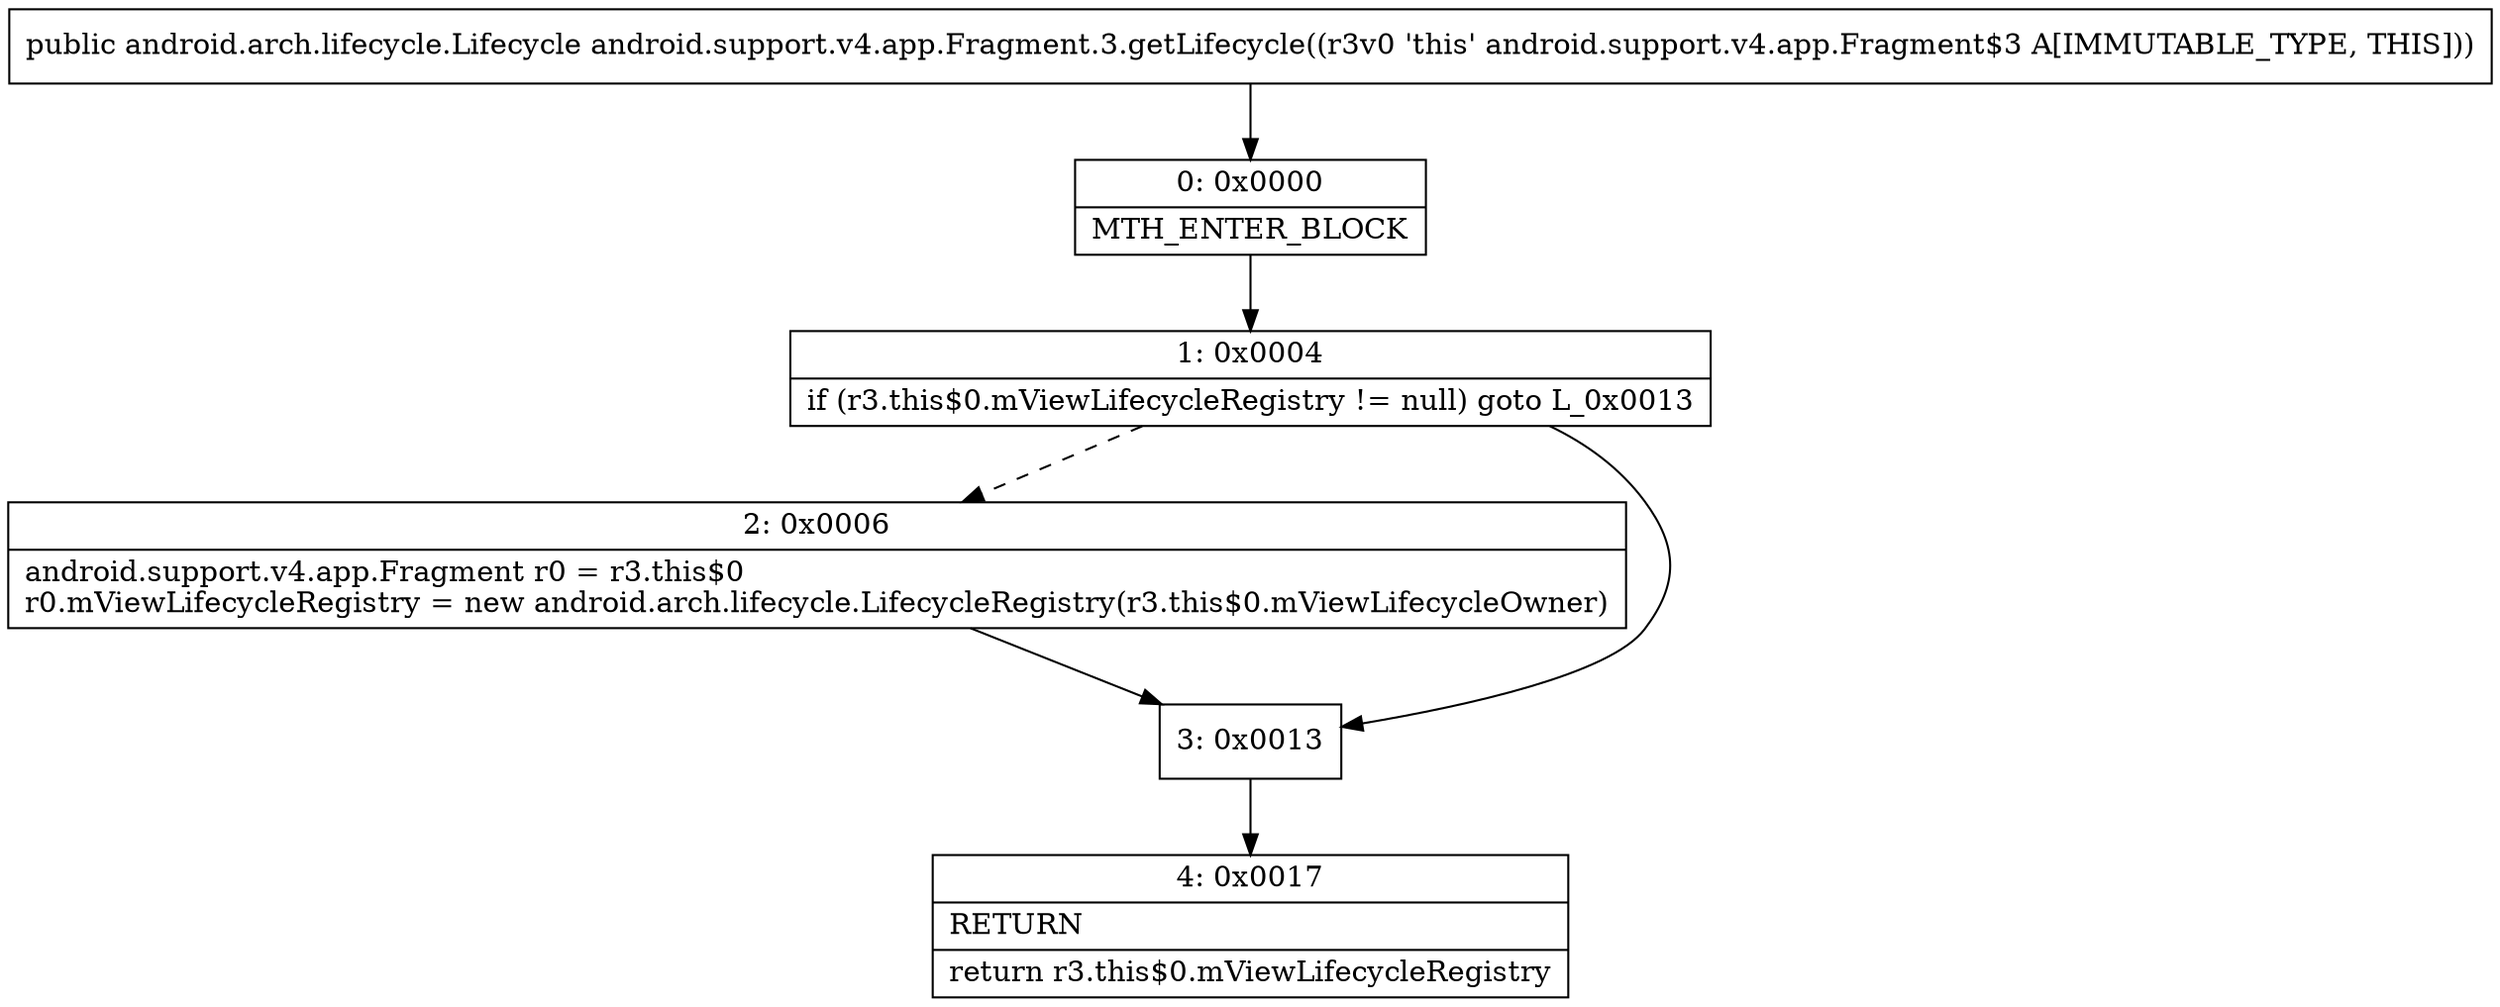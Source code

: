 digraph "CFG forandroid.support.v4.app.Fragment.3.getLifecycle()Landroid\/arch\/lifecycle\/Lifecycle;" {
Node_0 [shape=record,label="{0\:\ 0x0000|MTH_ENTER_BLOCK\l}"];
Node_1 [shape=record,label="{1\:\ 0x0004|if (r3.this$0.mViewLifecycleRegistry != null) goto L_0x0013\l}"];
Node_2 [shape=record,label="{2\:\ 0x0006|android.support.v4.app.Fragment r0 = r3.this$0\lr0.mViewLifecycleRegistry = new android.arch.lifecycle.LifecycleRegistry(r3.this$0.mViewLifecycleOwner)\l}"];
Node_3 [shape=record,label="{3\:\ 0x0013}"];
Node_4 [shape=record,label="{4\:\ 0x0017|RETURN\l|return r3.this$0.mViewLifecycleRegistry\l}"];
MethodNode[shape=record,label="{public android.arch.lifecycle.Lifecycle android.support.v4.app.Fragment.3.getLifecycle((r3v0 'this' android.support.v4.app.Fragment$3 A[IMMUTABLE_TYPE, THIS])) }"];
MethodNode -> Node_0;
Node_0 -> Node_1;
Node_1 -> Node_2[style=dashed];
Node_1 -> Node_3;
Node_2 -> Node_3;
Node_3 -> Node_4;
}

